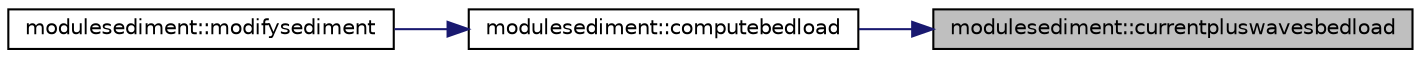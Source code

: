 digraph "modulesediment::currentpluswavesbedload"
{
 // LATEX_PDF_SIZE
  edge [fontname="Helvetica",fontsize="10",labelfontname="Helvetica",labelfontsize="10"];
  node [fontname="Helvetica",fontsize="10",shape=record];
  rankdir="RL";
  Node1 [label="modulesediment::currentpluswavesbedload",height=0.2,width=0.4,color="black", fillcolor="grey75", style="filled", fontcolor="black",tooltip=" "];
  Node1 -> Node2 [dir="back",color="midnightblue",fontsize="10",style="solid"];
  Node2 [label="modulesediment::computebedload",height=0.2,width=0.4,color="black", fillcolor="white", style="filled",URL="$namespacemodulesediment.html#a621ed127ad378409a67e67c54993d3cb",tooltip=" "];
  Node2 -> Node3 [dir="back",color="midnightblue",fontsize="10",style="solid"];
  Node3 [label="modulesediment::modifysediment",height=0.2,width=0.4,color="black", fillcolor="white", style="filled",URL="$namespacemodulesediment.html#a8bd56ac218e3c51dd03eb2967d7e9398",tooltip=" "];
}
